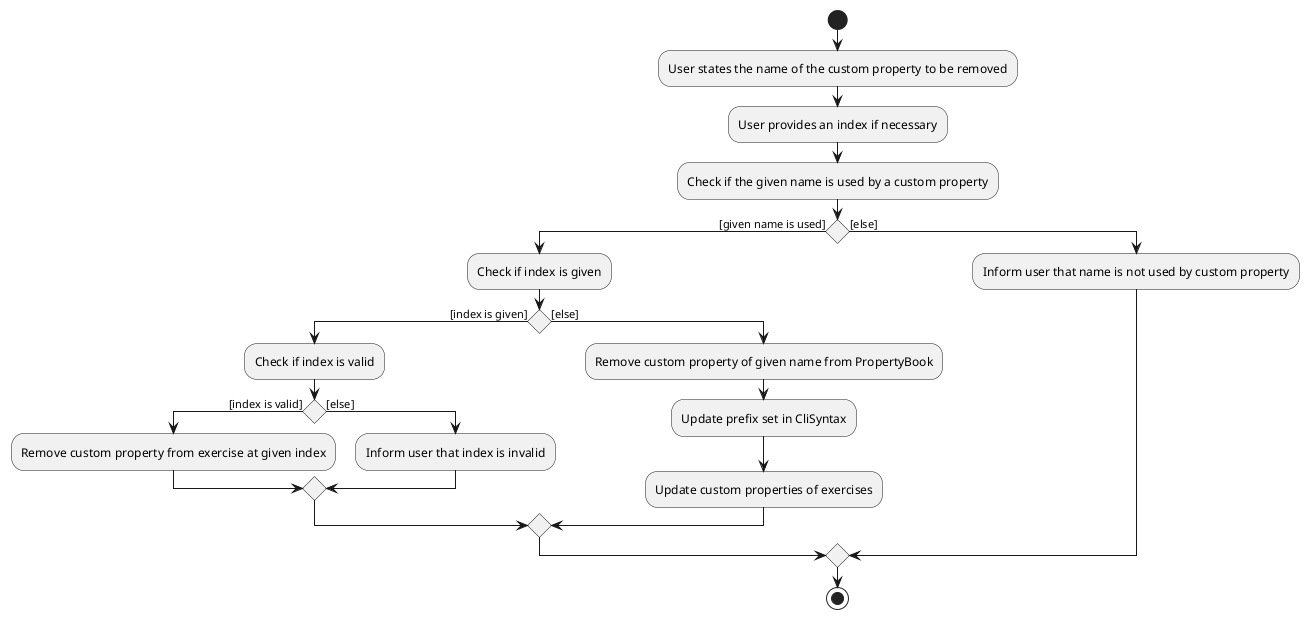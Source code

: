 @startuml
start

:User states the name of the custom property to be removed;

:User provides an index if necessary;

:Check if the given name is used by a custom property;

if () then ([given name is used])
    :Check if index is given;
        if () then([index is given])
        :Check if index is valid;
            if () then([index is valid])
                :Remove custom property from exercise at given index;
            else ([else])
                :Inform user that index is invalid;
            endif
        else ([else])
            :Remove custom property of given name from PropertyBook;
            :Update prefix set in CliSyntax;
            :Update custom properties of exercises;
        endif
else ([else])
    :Inform user that name is not used by custom property;
endif

stop
@enduml
